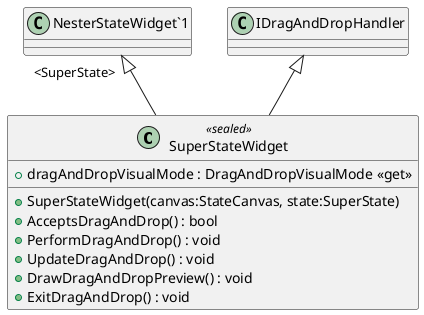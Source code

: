 @startuml
class SuperStateWidget <<sealed>> {
    + SuperStateWidget(canvas:StateCanvas, state:SuperState)
    + dragAndDropVisualMode : DragAndDropVisualMode <<get>>
    + AcceptsDragAndDrop() : bool
    + PerformDragAndDrop() : void
    + UpdateDragAndDrop() : void
    + DrawDragAndDropPreview() : void
    + ExitDragAndDrop() : void
}
"NesterStateWidget`1" "<SuperState>" <|-- SuperStateWidget
IDragAndDropHandler <|-- SuperStateWidget
@enduml
